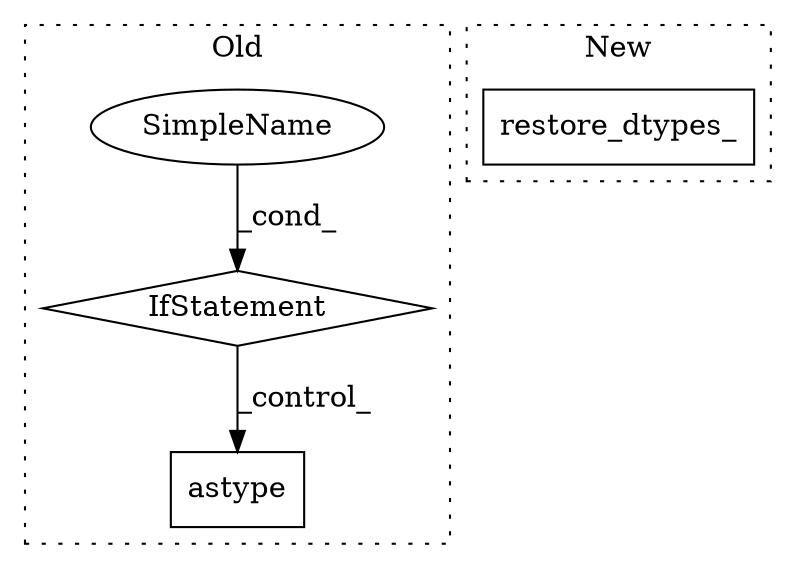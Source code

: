 digraph G {
subgraph cluster0 {
1 [label="astype" a="32" s="36391,36409" l="7,1" shape="box"];
3 [label="IfStatement" a="25" s="36153,36180" l="4,2" shape="diamond"];
4 [label="SimpleName" a="42" s="" l="" shape="ellipse"];
label = "Old";
style="dotted";
}
subgraph cluster1 {
2 [label="restore_dtypes_" a="32" s="36172,36203" l="16,1" shape="box"];
label = "New";
style="dotted";
}
3 -> 1 [label="_control_"];
4 -> 3 [label="_cond_"];
}
